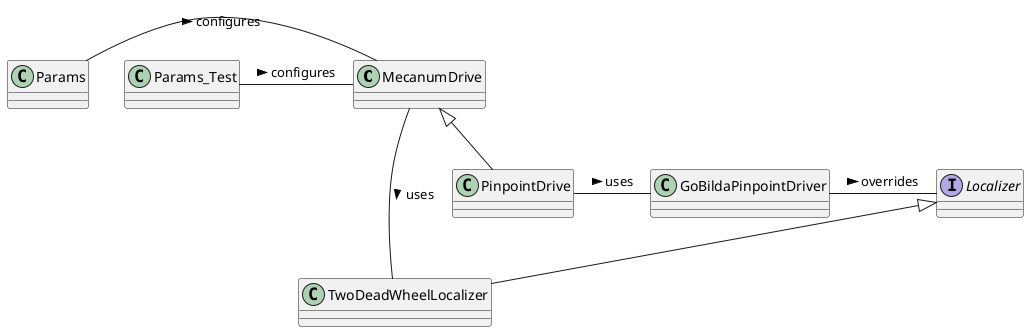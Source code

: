 @startuml
'https://plantuml.com/class-diagram

class MecanumDrive
class PinpointDrive
class TwoDeadWheelLocalizer
interface Localizer
class GoBildaPinpointDriver
class Params
class Params_Test

Localizer <|-- TwoDeadWheelLocalizer
MecanumDrive <|-- PinpointDrive

MecanumDrive - TwoDeadWheelLocalizer : uses >
PinpointDrive - GoBildaPinpointDriver : uses >
GoBildaPinpointDriver - Localizer : overrides >
Params - MecanumDrive : configures >
Params_Test - MecanumDrive : configures >

@enduml